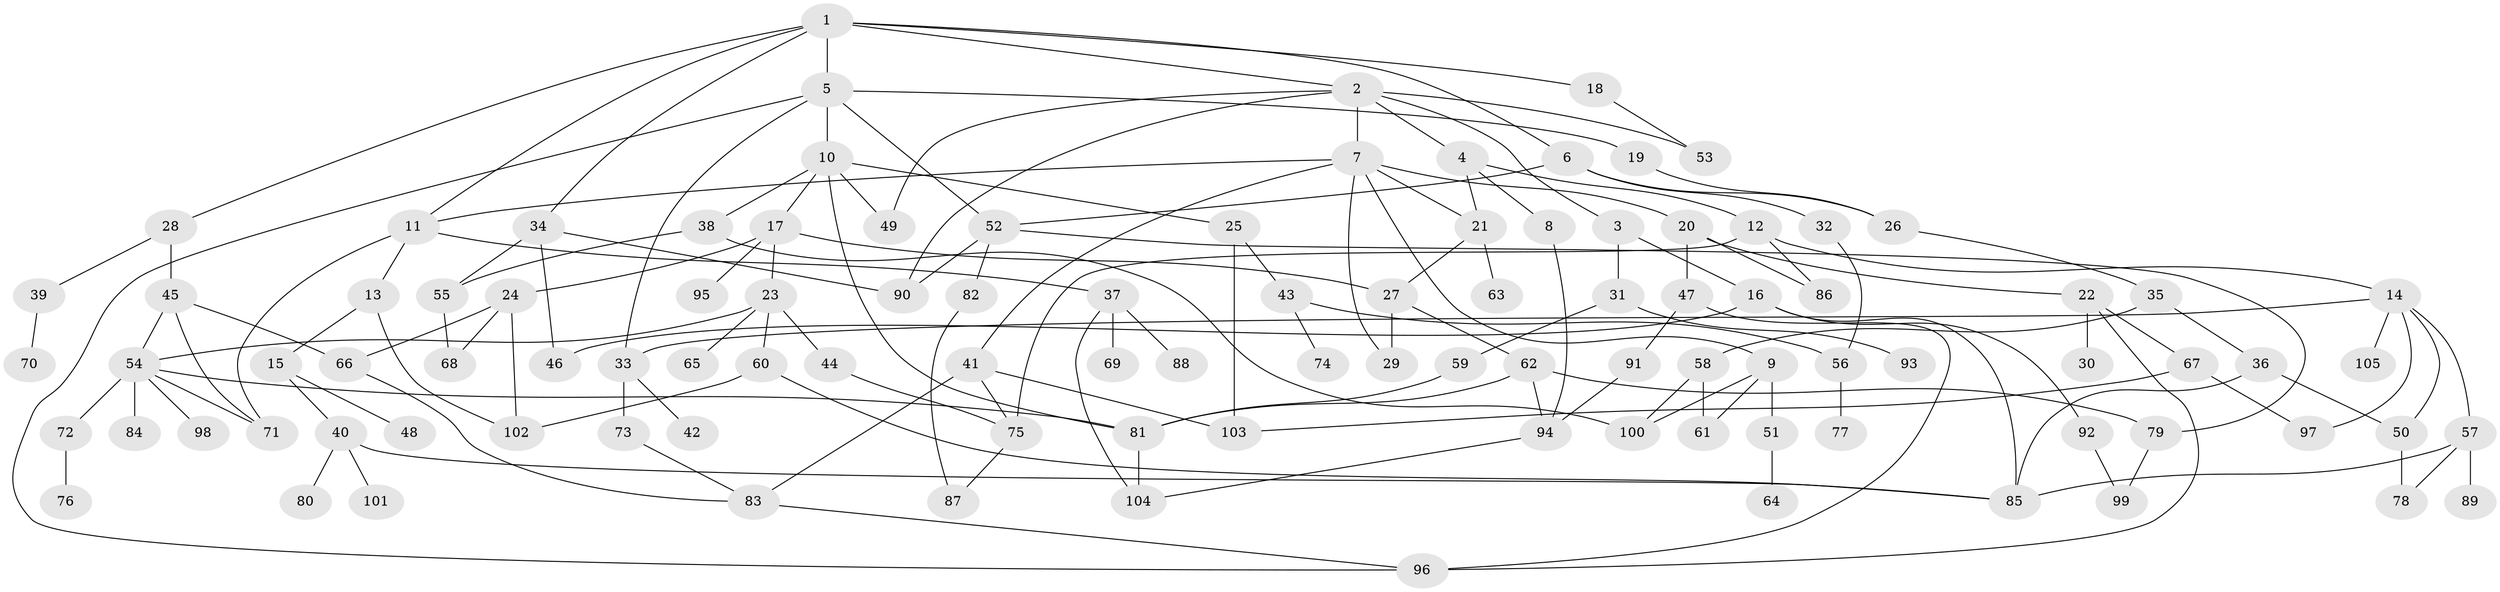 // coarse degree distribution, {7: 0.0821917808219178, 3: 0.1643835616438356, 4: 0.1780821917808219, 6: 0.0547945205479452, 2: 0.1917808219178082, 5: 0.0684931506849315, 10: 0.0273972602739726, 1: 0.2328767123287671}
// Generated by graph-tools (version 1.1) at 2025/16/03/04/25 18:16:56]
// undirected, 105 vertices, 155 edges
graph export_dot {
graph [start="1"]
  node [color=gray90,style=filled];
  1;
  2;
  3;
  4;
  5;
  6;
  7;
  8;
  9;
  10;
  11;
  12;
  13;
  14;
  15;
  16;
  17;
  18;
  19;
  20;
  21;
  22;
  23;
  24;
  25;
  26;
  27;
  28;
  29;
  30;
  31;
  32;
  33;
  34;
  35;
  36;
  37;
  38;
  39;
  40;
  41;
  42;
  43;
  44;
  45;
  46;
  47;
  48;
  49;
  50;
  51;
  52;
  53;
  54;
  55;
  56;
  57;
  58;
  59;
  60;
  61;
  62;
  63;
  64;
  65;
  66;
  67;
  68;
  69;
  70;
  71;
  72;
  73;
  74;
  75;
  76;
  77;
  78;
  79;
  80;
  81;
  82;
  83;
  84;
  85;
  86;
  87;
  88;
  89;
  90;
  91;
  92;
  93;
  94;
  95;
  96;
  97;
  98;
  99;
  100;
  101;
  102;
  103;
  104;
  105;
  1 -- 2;
  1 -- 5;
  1 -- 6;
  1 -- 11;
  1 -- 18;
  1 -- 28;
  1 -- 34;
  2 -- 3;
  2 -- 4;
  2 -- 7;
  2 -- 90;
  2 -- 49;
  2 -- 53;
  3 -- 16;
  3 -- 31;
  4 -- 8;
  4 -- 12;
  4 -- 21;
  5 -- 10;
  5 -- 19;
  5 -- 33;
  5 -- 96;
  5 -- 52;
  6 -- 26;
  6 -- 32;
  6 -- 52;
  7 -- 9;
  7 -- 20;
  7 -- 29;
  7 -- 41;
  7 -- 11;
  7 -- 21;
  8 -- 94;
  9 -- 51;
  9 -- 100;
  9 -- 61;
  10 -- 17;
  10 -- 25;
  10 -- 38;
  10 -- 49;
  10 -- 81;
  11 -- 13;
  11 -- 37;
  11 -- 71;
  12 -- 14;
  12 -- 75;
  12 -- 86;
  13 -- 15;
  13 -- 102;
  14 -- 50;
  14 -- 57;
  14 -- 105;
  14 -- 97;
  14 -- 33;
  15 -- 40;
  15 -- 48;
  16 -- 46;
  16 -- 92;
  16 -- 85;
  17 -- 23;
  17 -- 24;
  17 -- 27;
  17 -- 95;
  18 -- 53;
  19 -- 26;
  20 -- 22;
  20 -- 47;
  20 -- 86;
  21 -- 63;
  21 -- 27;
  22 -- 30;
  22 -- 67;
  22 -- 96;
  23 -- 44;
  23 -- 54;
  23 -- 60;
  23 -- 65;
  24 -- 102;
  24 -- 66;
  24 -- 68;
  25 -- 43;
  25 -- 103;
  26 -- 35;
  27 -- 62;
  27 -- 29;
  28 -- 39;
  28 -- 45;
  31 -- 59;
  31 -- 93;
  32 -- 56;
  33 -- 42;
  33 -- 73;
  34 -- 90;
  34 -- 55;
  34 -- 46;
  35 -- 36;
  35 -- 58;
  36 -- 85;
  36 -- 50;
  37 -- 69;
  37 -- 88;
  37 -- 104;
  38 -- 55;
  38 -- 100;
  39 -- 70;
  40 -- 80;
  40 -- 101;
  40 -- 85;
  41 -- 83;
  41 -- 103;
  41 -- 75;
  43 -- 74;
  43 -- 56;
  44 -- 75;
  45 -- 66;
  45 -- 71;
  45 -- 54;
  47 -- 91;
  47 -- 96;
  50 -- 78;
  51 -- 64;
  52 -- 82;
  52 -- 79;
  52 -- 90;
  54 -- 72;
  54 -- 84;
  54 -- 98;
  54 -- 81;
  54 -- 71;
  55 -- 68;
  56 -- 77;
  57 -- 78;
  57 -- 89;
  57 -- 85;
  58 -- 61;
  58 -- 100;
  59 -- 81;
  60 -- 102;
  60 -- 85;
  62 -- 79;
  62 -- 81;
  62 -- 94;
  66 -- 83;
  67 -- 97;
  67 -- 103;
  72 -- 76;
  73 -- 83;
  75 -- 87;
  79 -- 99;
  81 -- 104;
  82 -- 87;
  83 -- 96;
  91 -- 94;
  92 -- 99;
  94 -- 104;
}
